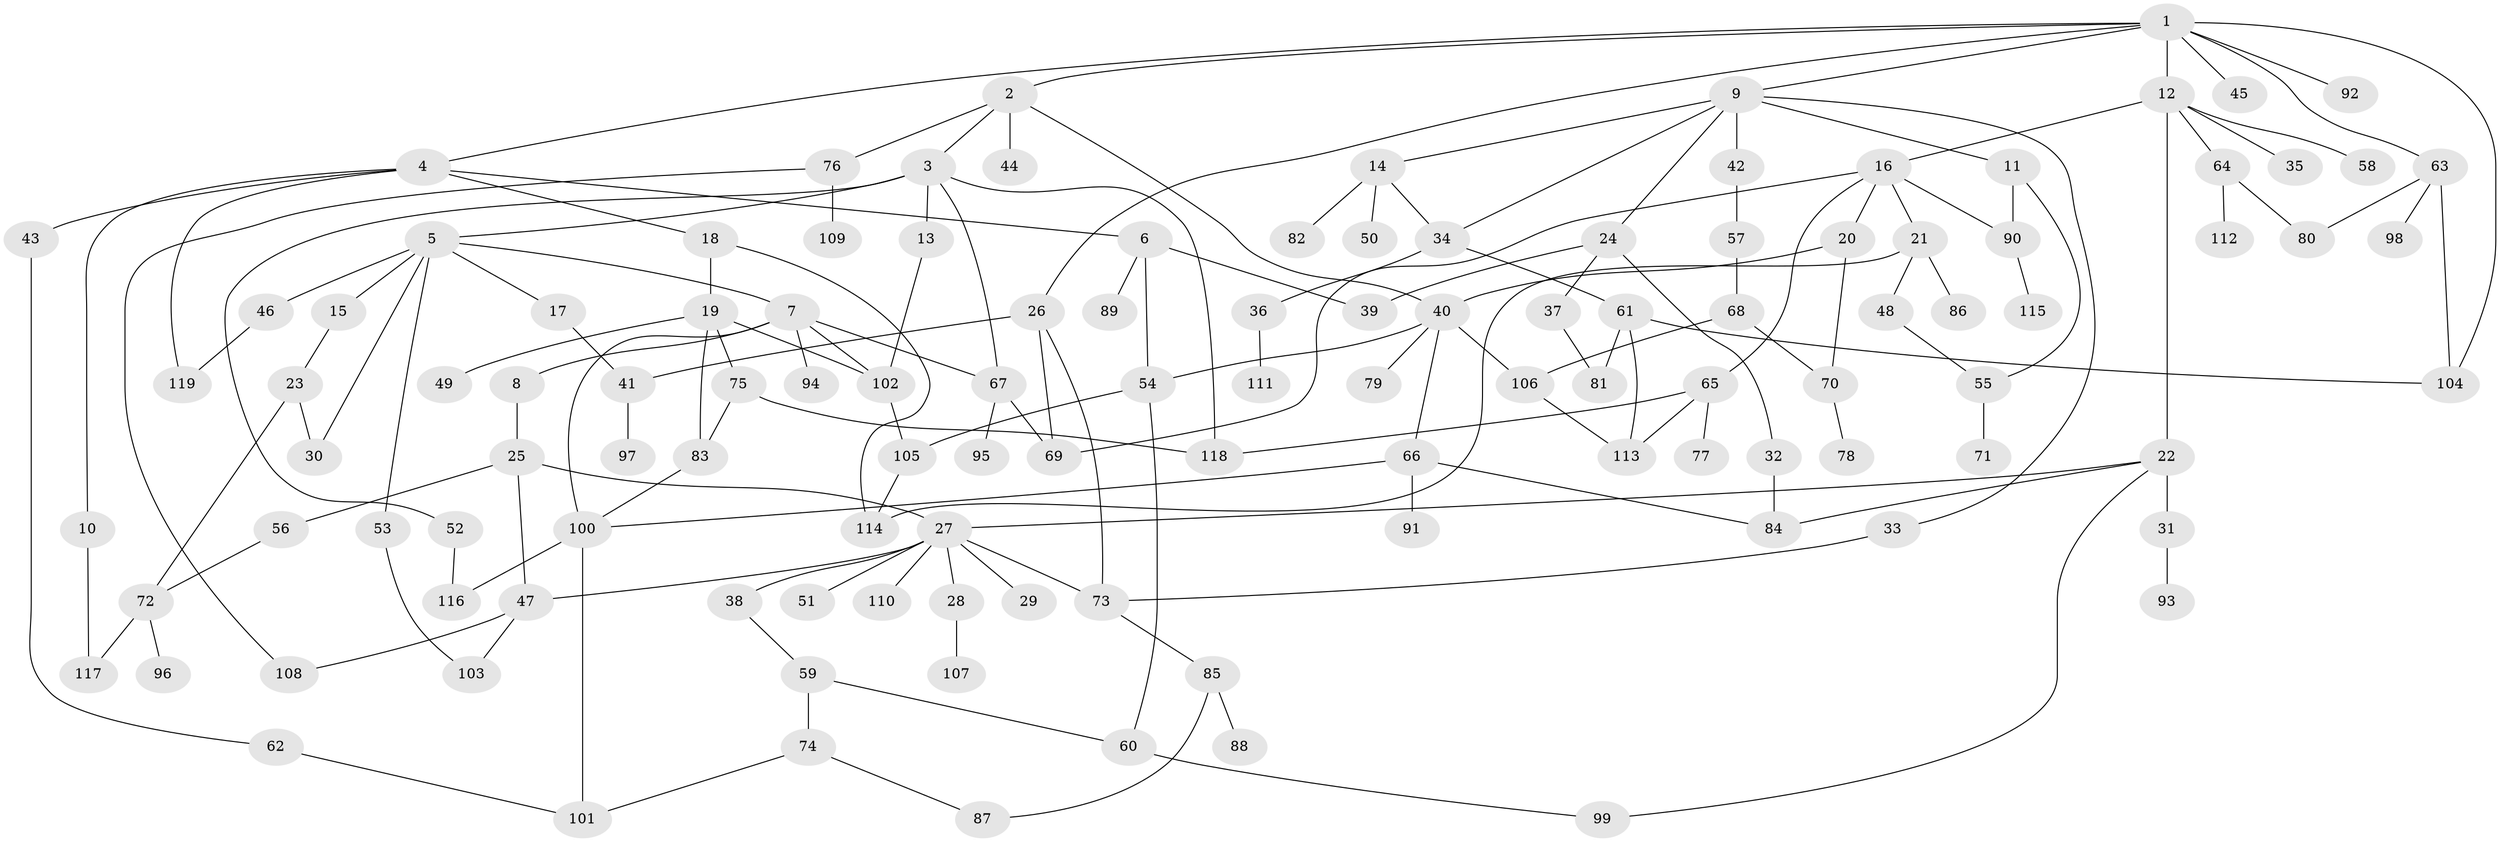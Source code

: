// Generated by graph-tools (version 1.1) at 2025/42/03/09/25 04:42:03]
// undirected, 119 vertices, 164 edges
graph export_dot {
graph [start="1"]
  node [color=gray90,style=filled];
  1;
  2;
  3;
  4;
  5;
  6;
  7;
  8;
  9;
  10;
  11;
  12;
  13;
  14;
  15;
  16;
  17;
  18;
  19;
  20;
  21;
  22;
  23;
  24;
  25;
  26;
  27;
  28;
  29;
  30;
  31;
  32;
  33;
  34;
  35;
  36;
  37;
  38;
  39;
  40;
  41;
  42;
  43;
  44;
  45;
  46;
  47;
  48;
  49;
  50;
  51;
  52;
  53;
  54;
  55;
  56;
  57;
  58;
  59;
  60;
  61;
  62;
  63;
  64;
  65;
  66;
  67;
  68;
  69;
  70;
  71;
  72;
  73;
  74;
  75;
  76;
  77;
  78;
  79;
  80;
  81;
  82;
  83;
  84;
  85;
  86;
  87;
  88;
  89;
  90;
  91;
  92;
  93;
  94;
  95;
  96;
  97;
  98;
  99;
  100;
  101;
  102;
  103;
  104;
  105;
  106;
  107;
  108;
  109;
  110;
  111;
  112;
  113;
  114;
  115;
  116;
  117;
  118;
  119;
  1 -- 2;
  1 -- 4;
  1 -- 9;
  1 -- 12;
  1 -- 26;
  1 -- 45;
  1 -- 63;
  1 -- 92;
  1 -- 104;
  2 -- 3;
  2 -- 40;
  2 -- 44;
  2 -- 76;
  3 -- 5;
  3 -- 13;
  3 -- 52;
  3 -- 67;
  3 -- 118;
  4 -- 6;
  4 -- 10;
  4 -- 18;
  4 -- 43;
  4 -- 119;
  5 -- 7;
  5 -- 15;
  5 -- 17;
  5 -- 46;
  5 -- 53;
  5 -- 30;
  6 -- 39;
  6 -- 89;
  6 -- 54;
  7 -- 8;
  7 -- 67;
  7 -- 94;
  7 -- 102;
  7 -- 100;
  8 -- 25;
  9 -- 11;
  9 -- 14;
  9 -- 24;
  9 -- 33;
  9 -- 42;
  9 -- 34;
  10 -- 117;
  11 -- 90;
  11 -- 55;
  12 -- 16;
  12 -- 22;
  12 -- 35;
  12 -- 58;
  12 -- 64;
  13 -- 102;
  14 -- 34;
  14 -- 50;
  14 -- 82;
  15 -- 23;
  16 -- 20;
  16 -- 21;
  16 -- 65;
  16 -- 69;
  16 -- 90;
  17 -- 41;
  18 -- 19;
  18 -- 114;
  19 -- 49;
  19 -- 75;
  19 -- 83;
  19 -- 102;
  20 -- 70;
  20 -- 40;
  21 -- 48;
  21 -- 86;
  21 -- 114;
  22 -- 31;
  22 -- 99;
  22 -- 84;
  22 -- 27;
  23 -- 30;
  23 -- 72;
  24 -- 32;
  24 -- 37;
  24 -- 39;
  25 -- 27;
  25 -- 47;
  25 -- 56;
  26 -- 73;
  26 -- 41;
  26 -- 69;
  27 -- 28;
  27 -- 29;
  27 -- 38;
  27 -- 51;
  27 -- 110;
  27 -- 47;
  27 -- 73;
  28 -- 107;
  31 -- 93;
  32 -- 84;
  33 -- 73;
  34 -- 36;
  34 -- 61;
  36 -- 111;
  37 -- 81;
  38 -- 59;
  40 -- 54;
  40 -- 66;
  40 -- 79;
  40 -- 106;
  41 -- 97;
  42 -- 57;
  43 -- 62;
  46 -- 119;
  47 -- 103;
  47 -- 108;
  48 -- 55;
  52 -- 116;
  53 -- 103;
  54 -- 60;
  54 -- 105;
  55 -- 71;
  56 -- 72;
  57 -- 68;
  59 -- 74;
  59 -- 60;
  60 -- 99;
  61 -- 81;
  61 -- 104;
  61 -- 113;
  62 -- 101;
  63 -- 98;
  63 -- 80;
  63 -- 104;
  64 -- 80;
  64 -- 112;
  65 -- 77;
  65 -- 113;
  65 -- 118;
  66 -- 84;
  66 -- 91;
  66 -- 100;
  67 -- 69;
  67 -- 95;
  68 -- 70;
  68 -- 106;
  70 -- 78;
  72 -- 96;
  72 -- 117;
  73 -- 85;
  74 -- 87;
  74 -- 101;
  75 -- 118;
  75 -- 83;
  76 -- 108;
  76 -- 109;
  83 -- 100;
  85 -- 88;
  85 -- 87;
  90 -- 115;
  100 -- 116;
  100 -- 101;
  102 -- 105;
  105 -- 114;
  106 -- 113;
}

